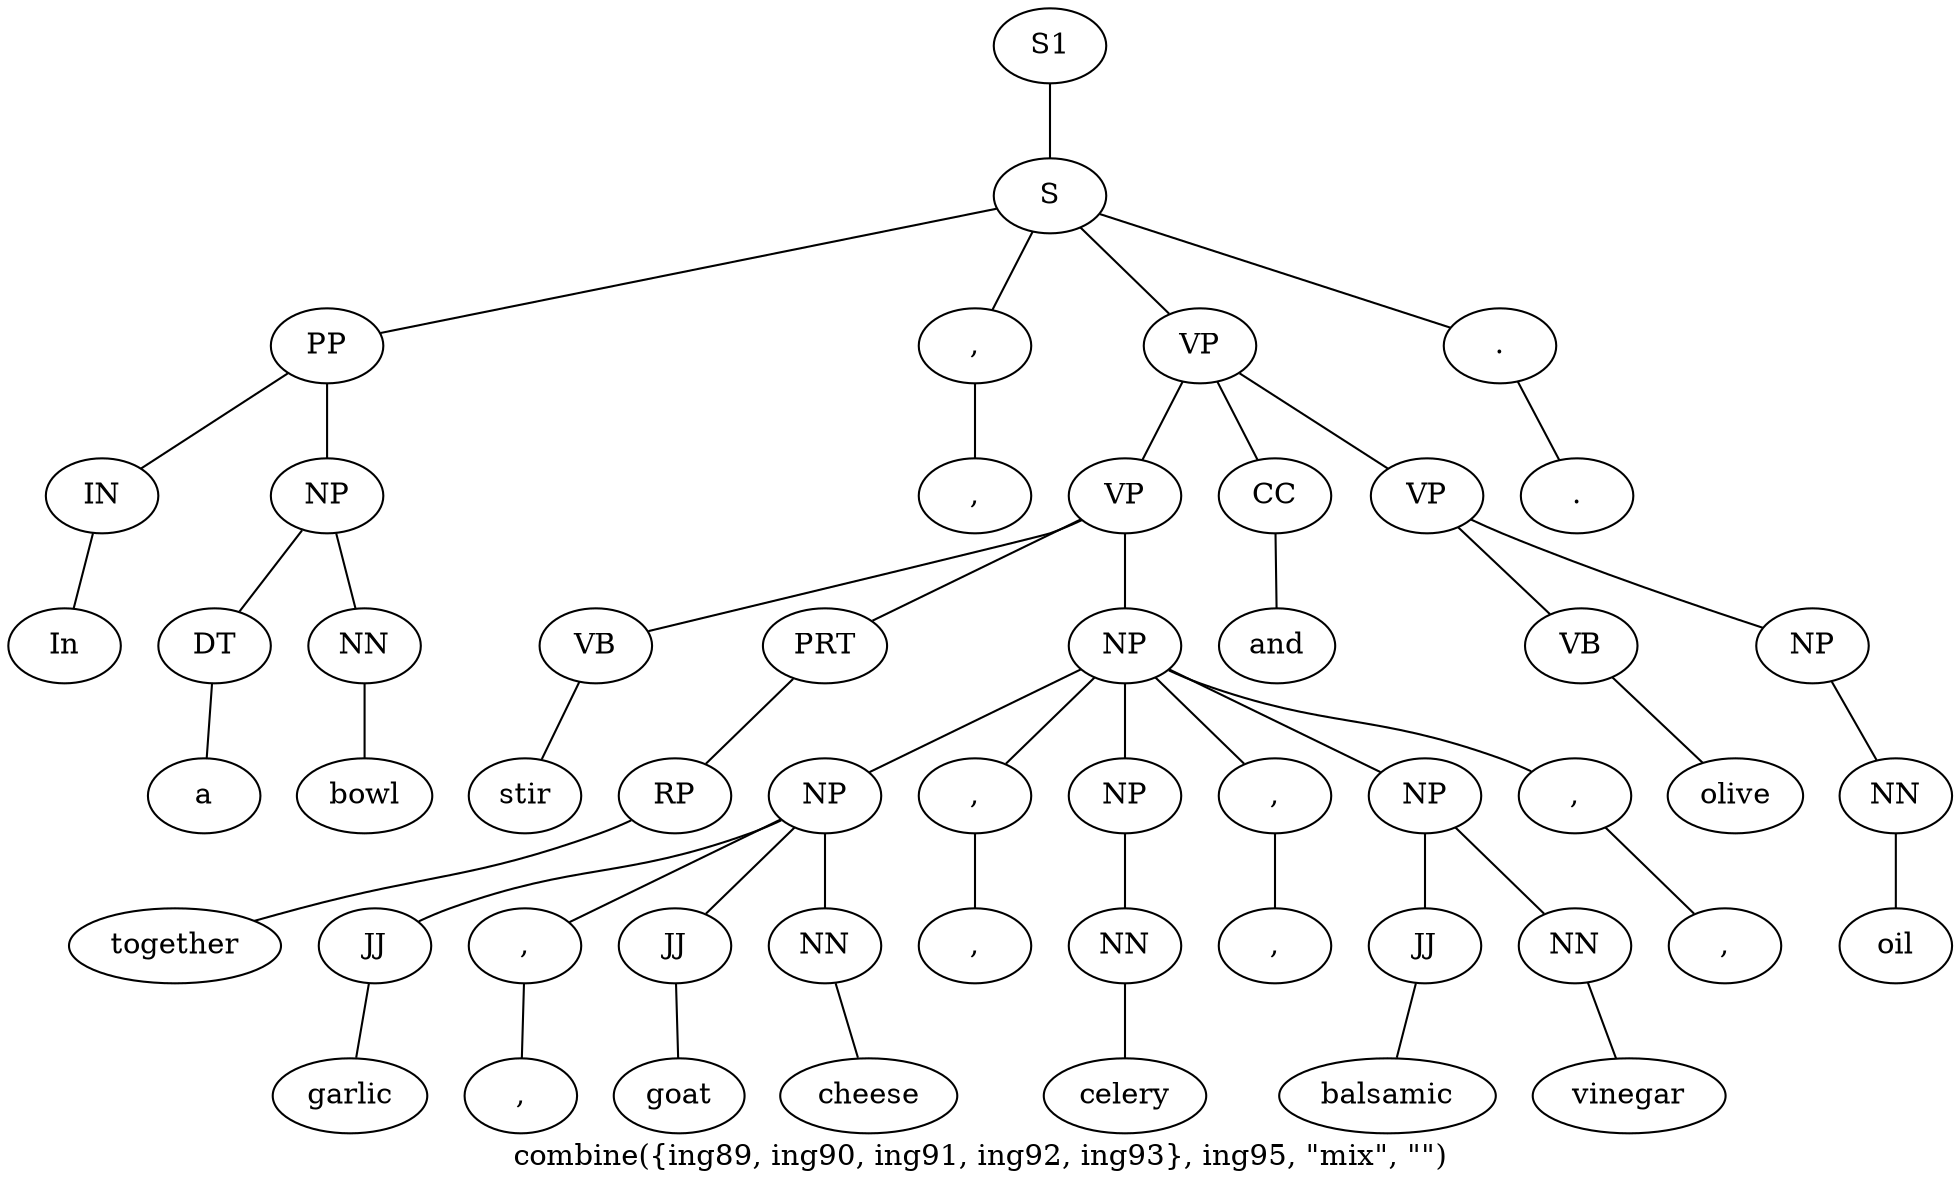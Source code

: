 graph SyntaxGraph {
	label = "combine({ing89, ing90, ing91, ing92, ing93}, ing95, \"mix\", \"\")";
	Node0 [label="S1"];
	Node1 [label="S"];
	Node2 [label="PP"];
	Node3 [label="IN"];
	Node4 [label="In"];
	Node5 [label="NP"];
	Node6 [label="DT"];
	Node7 [label="a"];
	Node8 [label="NN"];
	Node9 [label="bowl"];
	Node10 [label=","];
	Node11 [label=","];
	Node12 [label="VP"];
	Node13 [label="VP"];
	Node14 [label="VB"];
	Node15 [label="stir"];
	Node16 [label="PRT"];
	Node17 [label="RP"];
	Node18 [label="together"];
	Node19 [label="NP"];
	Node20 [label="NP"];
	Node21 [label="JJ"];
	Node22 [label="garlic"];
	Node23 [label=","];
	Node24 [label=","];
	Node25 [label="JJ"];
	Node26 [label="goat"];
	Node27 [label="NN"];
	Node28 [label="cheese"];
	Node29 [label=","];
	Node30 [label=","];
	Node31 [label="NP"];
	Node32 [label="NN"];
	Node33 [label="celery"];
	Node34 [label=","];
	Node35 [label=","];
	Node36 [label="NP"];
	Node37 [label="JJ"];
	Node38 [label="balsamic"];
	Node39 [label="NN"];
	Node40 [label="vinegar"];
	Node41 [label=","];
	Node42 [label=","];
	Node43 [label="CC"];
	Node44 [label="and"];
	Node45 [label="VP"];
	Node46 [label="VB"];
	Node47 [label="olive"];
	Node48 [label="NP"];
	Node49 [label="NN"];
	Node50 [label="oil"];
	Node51 [label="."];
	Node52 [label="."];

	Node0 -- Node1;
	Node1 -- Node2;
	Node1 -- Node10;
	Node1 -- Node12;
	Node1 -- Node51;
	Node2 -- Node3;
	Node2 -- Node5;
	Node3 -- Node4;
	Node5 -- Node6;
	Node5 -- Node8;
	Node6 -- Node7;
	Node8 -- Node9;
	Node10 -- Node11;
	Node12 -- Node13;
	Node12 -- Node43;
	Node12 -- Node45;
	Node13 -- Node14;
	Node13 -- Node16;
	Node13 -- Node19;
	Node14 -- Node15;
	Node16 -- Node17;
	Node17 -- Node18;
	Node19 -- Node20;
	Node19 -- Node29;
	Node19 -- Node31;
	Node19 -- Node34;
	Node19 -- Node36;
	Node19 -- Node41;
	Node20 -- Node21;
	Node20 -- Node23;
	Node20 -- Node25;
	Node20 -- Node27;
	Node21 -- Node22;
	Node23 -- Node24;
	Node25 -- Node26;
	Node27 -- Node28;
	Node29 -- Node30;
	Node31 -- Node32;
	Node32 -- Node33;
	Node34 -- Node35;
	Node36 -- Node37;
	Node36 -- Node39;
	Node37 -- Node38;
	Node39 -- Node40;
	Node41 -- Node42;
	Node43 -- Node44;
	Node45 -- Node46;
	Node45 -- Node48;
	Node46 -- Node47;
	Node48 -- Node49;
	Node49 -- Node50;
	Node51 -- Node52;
}